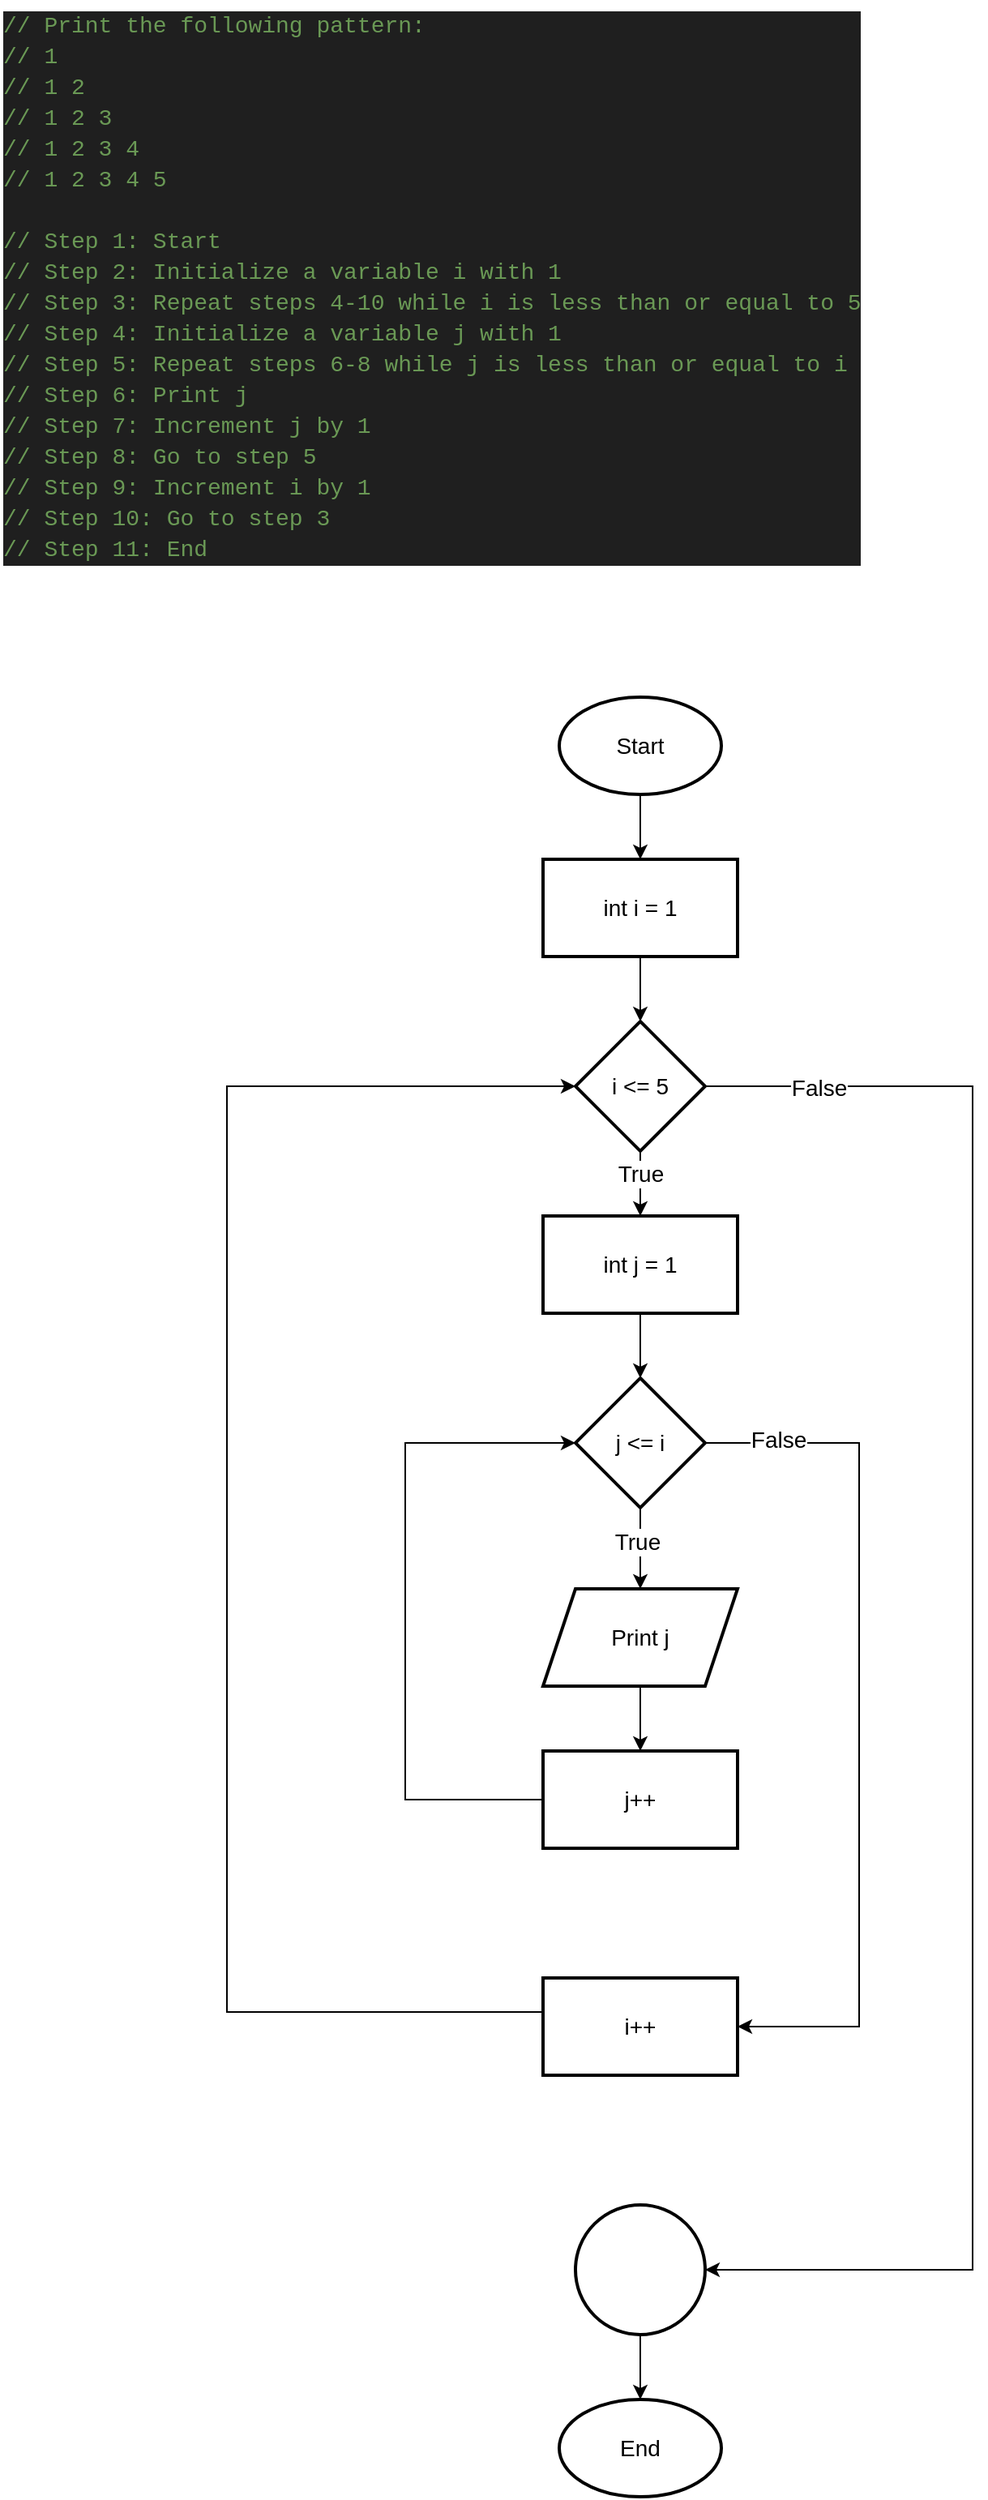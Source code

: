 <mxfile version="26.2.12">
  <diagram id="guuY9mV4yZ4tVXSTZcGp" name="Page-1">
    <mxGraphModel dx="1044" dy="562" grid="1" gridSize="10" guides="1" tooltips="1" connect="1" arrows="1" fold="1" page="1" pageScale="1" pageWidth="850" pageHeight="1100" math="0" shadow="0">
      <root>
        <mxCell id="0" />
        <mxCell id="1" parent="0" />
        <mxCell id="c-jRlzpeT4BgGb8o87W5-2" value="" style="edgeStyle=orthogonalEdgeStyle;rounded=0;orthogonalLoop=1;jettySize=auto;html=1;fontSize=14;" edge="1" parent="1" source="c-jRlzpeT4BgGb8o87W5-3" target="c-jRlzpeT4BgGb8o87W5-6">
          <mxGeometry relative="1" as="geometry" />
        </mxCell>
        <mxCell id="c-jRlzpeT4BgGb8o87W5-3" value="Start" style="strokeWidth=2;html=1;shape=mxgraph.flowchart.start_1;whiteSpace=wrap;fontSize=14;" vertex="1" parent="1">
          <mxGeometry x="385" y="460" width="100" height="60" as="geometry" />
        </mxCell>
        <mxCell id="c-jRlzpeT4BgGb8o87W5-4" value="End" style="strokeWidth=2;html=1;shape=mxgraph.flowchart.start_1;whiteSpace=wrap;fontSize=14;" vertex="1" parent="1">
          <mxGeometry x="385" y="1510" width="100" height="60" as="geometry" />
        </mxCell>
        <mxCell id="c-jRlzpeT4BgGb8o87W5-5" value="" style="edgeStyle=orthogonalEdgeStyle;rounded=0;orthogonalLoop=1;jettySize=auto;html=1;fontSize=14;" edge="1" parent="1" source="c-jRlzpeT4BgGb8o87W5-6" target="c-jRlzpeT4BgGb8o87W5-11">
          <mxGeometry relative="1" as="geometry" />
        </mxCell>
        <mxCell id="c-jRlzpeT4BgGb8o87W5-6" value="int i = 1" style="whiteSpace=wrap;html=1;strokeWidth=2;fontSize=14;" vertex="1" parent="1">
          <mxGeometry x="375" y="560" width="120" height="60" as="geometry" />
        </mxCell>
        <mxCell id="c-jRlzpeT4BgGb8o87W5-7" value="" style="edgeStyle=orthogonalEdgeStyle;rounded=0;orthogonalLoop=1;jettySize=auto;html=1;fontSize=14;" edge="1" parent="1" source="c-jRlzpeT4BgGb8o87W5-11" target="c-jRlzpeT4BgGb8o87W5-13">
          <mxGeometry relative="1" as="geometry" />
        </mxCell>
        <mxCell id="c-jRlzpeT4BgGb8o87W5-8" value="True" style="edgeLabel;html=1;align=center;verticalAlign=middle;resizable=0;points=[];fontSize=14;" vertex="1" connectable="0" parent="c-jRlzpeT4BgGb8o87W5-7">
          <mxGeometry x="-0.29" relative="1" as="geometry">
            <mxPoint as="offset" />
          </mxGeometry>
        </mxCell>
        <mxCell id="c-jRlzpeT4BgGb8o87W5-9" value="" style="edgeStyle=orthogonalEdgeStyle;rounded=0;orthogonalLoop=1;jettySize=auto;html=1;fontSize=14;" edge="1" parent="1" source="c-jRlzpeT4BgGb8o87W5-11" target="c-jRlzpeT4BgGb8o87W5-26">
          <mxGeometry relative="1" as="geometry">
            <Array as="points">
              <mxPoint x="640" y="700" />
              <mxPoint x="640" y="1430" />
            </Array>
          </mxGeometry>
        </mxCell>
        <mxCell id="c-jRlzpeT4BgGb8o87W5-10" value="False" style="edgeLabel;html=1;align=center;verticalAlign=middle;resizable=0;points=[];fontSize=14;" vertex="1" connectable="0" parent="c-jRlzpeT4BgGb8o87W5-9">
          <mxGeometry x="-0.869" y="-1" relative="1" as="geometry">
            <mxPoint as="offset" />
          </mxGeometry>
        </mxCell>
        <mxCell id="c-jRlzpeT4BgGb8o87W5-11" value="i &amp;lt;= 5" style="rhombus;whiteSpace=wrap;html=1;strokeWidth=2;fontSize=14;" vertex="1" parent="1">
          <mxGeometry x="395" y="660" width="80" height="80" as="geometry" />
        </mxCell>
        <mxCell id="c-jRlzpeT4BgGb8o87W5-12" value="" style="edgeStyle=orthogonalEdgeStyle;rounded=0;orthogonalLoop=1;jettySize=auto;html=1;fontSize=14;" edge="1" parent="1" source="c-jRlzpeT4BgGb8o87W5-13" target="c-jRlzpeT4BgGb8o87W5-18">
          <mxGeometry relative="1" as="geometry" />
        </mxCell>
        <mxCell id="c-jRlzpeT4BgGb8o87W5-13" value="int j = 1" style="whiteSpace=wrap;html=1;strokeWidth=2;fontSize=14;" vertex="1" parent="1">
          <mxGeometry x="375" y="780" width="120" height="60" as="geometry" />
        </mxCell>
        <mxCell id="c-jRlzpeT4BgGb8o87W5-14" value="" style="edgeStyle=orthogonalEdgeStyle;rounded=0;orthogonalLoop=1;jettySize=auto;html=1;fontSize=14;" edge="1" parent="1" source="c-jRlzpeT4BgGb8o87W5-18" target="c-jRlzpeT4BgGb8o87W5-20">
          <mxGeometry relative="1" as="geometry" />
        </mxCell>
        <mxCell id="c-jRlzpeT4BgGb8o87W5-15" value="True" style="edgeLabel;html=1;align=center;verticalAlign=middle;resizable=0;points=[];fontSize=14;" vertex="1" connectable="0" parent="c-jRlzpeT4BgGb8o87W5-14">
          <mxGeometry x="-0.152" y="-2" relative="1" as="geometry">
            <mxPoint as="offset" />
          </mxGeometry>
        </mxCell>
        <mxCell id="c-jRlzpeT4BgGb8o87W5-16" value="" style="edgeStyle=orthogonalEdgeStyle;rounded=0;orthogonalLoop=1;jettySize=auto;html=1;fontSize=14;" edge="1" parent="1" source="c-jRlzpeT4BgGb8o87W5-18" target="c-jRlzpeT4BgGb8o87W5-24">
          <mxGeometry relative="1" as="geometry">
            <Array as="points">
              <mxPoint x="570" y="920" />
              <mxPoint x="570" y="1280" />
            </Array>
          </mxGeometry>
        </mxCell>
        <mxCell id="c-jRlzpeT4BgGb8o87W5-17" value="False" style="edgeLabel;html=1;align=center;verticalAlign=middle;resizable=0;points=[];fontSize=14;" vertex="1" connectable="0" parent="c-jRlzpeT4BgGb8o87W5-16">
          <mxGeometry x="-0.833" y="2" relative="1" as="geometry">
            <mxPoint as="offset" />
          </mxGeometry>
        </mxCell>
        <mxCell id="c-jRlzpeT4BgGb8o87W5-18" value="j &amp;lt;= i" style="rhombus;whiteSpace=wrap;html=1;strokeWidth=2;fontSize=14;" vertex="1" parent="1">
          <mxGeometry x="395" y="880" width="80" height="80" as="geometry" />
        </mxCell>
        <mxCell id="c-jRlzpeT4BgGb8o87W5-19" value="" style="edgeStyle=orthogonalEdgeStyle;rounded=0;orthogonalLoop=1;jettySize=auto;html=1;fontSize=14;" edge="1" parent="1" source="c-jRlzpeT4BgGb8o87W5-20" target="c-jRlzpeT4BgGb8o87W5-22">
          <mxGeometry relative="1" as="geometry" />
        </mxCell>
        <mxCell id="c-jRlzpeT4BgGb8o87W5-20" value="Print j" style="shape=parallelogram;perimeter=parallelogramPerimeter;whiteSpace=wrap;html=1;fixedSize=1;strokeWidth=2;fontSize=14;" vertex="1" parent="1">
          <mxGeometry x="375" y="1010" width="120" height="60" as="geometry" />
        </mxCell>
        <mxCell id="c-jRlzpeT4BgGb8o87W5-21" value="" style="edgeStyle=orthogonalEdgeStyle;rounded=0;orthogonalLoop=1;jettySize=auto;html=1;fontSize=14;entryX=0;entryY=0.5;entryDx=0;entryDy=0;" edge="1" parent="1" target="c-jRlzpeT4BgGb8o87W5-18">
          <mxGeometry relative="1" as="geometry">
            <mxPoint x="415" y="1140" as="sourcePoint" />
            <mxPoint x="390" y="920" as="targetPoint" />
            <Array as="points">
              <mxPoint x="290" y="1140" />
              <mxPoint x="290" y="920" />
            </Array>
          </mxGeometry>
        </mxCell>
        <mxCell id="c-jRlzpeT4BgGb8o87W5-22" value="j++" style="whiteSpace=wrap;html=1;strokeWidth=2;fontSize=14;" vertex="1" parent="1">
          <mxGeometry x="375" y="1110" width="120" height="60" as="geometry" />
        </mxCell>
        <mxCell id="c-jRlzpeT4BgGb8o87W5-23" value="" style="edgeStyle=orthogonalEdgeStyle;rounded=0;orthogonalLoop=1;jettySize=auto;html=1;fontSize=14;" edge="1" parent="1" target="c-jRlzpeT4BgGb8o87W5-11">
          <mxGeometry relative="1" as="geometry">
            <mxPoint x="375" y="1270" as="sourcePoint" />
            <mxPoint x="390" y="700" as="targetPoint" />
            <Array as="points">
              <mxPoint x="375" y="1271" />
              <mxPoint x="180" y="1271" />
              <mxPoint x="180" y="700" />
            </Array>
          </mxGeometry>
        </mxCell>
        <mxCell id="c-jRlzpeT4BgGb8o87W5-24" value="i++" style="whiteSpace=wrap;html=1;strokeWidth=2;fontSize=14;" vertex="1" parent="1">
          <mxGeometry x="375" y="1250" width="120" height="60" as="geometry" />
        </mxCell>
        <mxCell id="c-jRlzpeT4BgGb8o87W5-25" value="" style="edgeStyle=orthogonalEdgeStyle;rounded=0;orthogonalLoop=1;jettySize=auto;html=1;fontSize=14;" edge="1" parent="1" source="c-jRlzpeT4BgGb8o87W5-26" target="c-jRlzpeT4BgGb8o87W5-4">
          <mxGeometry relative="1" as="geometry" />
        </mxCell>
        <mxCell id="c-jRlzpeT4BgGb8o87W5-26" value="" style="ellipse;whiteSpace=wrap;html=1;strokeWidth=2;fontSize=14;" vertex="1" parent="1">
          <mxGeometry x="395" y="1390" width="80" height="80" as="geometry" />
        </mxCell>
        <mxCell id="c-jRlzpeT4BgGb8o87W5-27" value="&lt;div style=&quot;color: #cccccc;background-color: #1f1f1f;font-family: Consolas, &#39;Courier New&#39;, monospace;font-weight: normal;font-size: 14px;line-height: 19px;white-space: pre;&quot;&gt;&lt;div&gt;&lt;span style=&quot;color: #6a9955;&quot;&gt;// Print the following pattern:&lt;/span&gt;&lt;/div&gt;&lt;div&gt;&lt;span style=&quot;color: #6a9955;&quot;&gt;// 1 &lt;/span&gt;&lt;/div&gt;&lt;div&gt;&lt;span style=&quot;color: #6a9955;&quot;&gt;// 1 2 &lt;/span&gt;&lt;/div&gt;&lt;div&gt;&lt;span style=&quot;color: #6a9955;&quot;&gt;// 1 2 3 &lt;/span&gt;&lt;/div&gt;&lt;div&gt;&lt;span style=&quot;color: #6a9955;&quot;&gt;// 1 2 3 4 &lt;/span&gt;&lt;/div&gt;&lt;div&gt;&lt;span style=&quot;color: #6a9955;&quot;&gt;// 1 2 3 4 5&lt;/span&gt;&lt;/div&gt;&lt;br&gt;&lt;div&gt;&lt;span style=&quot;color: #6a9955;&quot;&gt;// Step 1: Start&lt;/span&gt;&lt;/div&gt;&lt;div&gt;&lt;span style=&quot;color: #6a9955;&quot;&gt;// Step 2: Initialize a variable i with 1&lt;/span&gt;&lt;/div&gt;&lt;div&gt;&lt;span style=&quot;color: #6a9955;&quot;&gt;// Step 3: Repeat steps 4-10 while i is less than or equal to 5&lt;/span&gt;&lt;/div&gt;&lt;div&gt;&lt;span style=&quot;color: #6a9955;&quot;&gt;// Step 4: Initialize a variable j with 1&lt;/span&gt;&lt;/div&gt;&lt;div&gt;&lt;span style=&quot;color: #6a9955;&quot;&gt;// Step 5: Repeat steps 6-8 while j is less than or equal to i&lt;/span&gt;&lt;/div&gt;&lt;div&gt;&lt;span style=&quot;color: #6a9955;&quot;&gt;// Step 6: Print j&lt;/span&gt;&lt;/div&gt;&lt;div&gt;&lt;span style=&quot;color: #6a9955;&quot;&gt;// Step 7: Increment j by 1&lt;/span&gt;&lt;/div&gt;&lt;div&gt;&lt;span style=&quot;color: #6a9955;&quot;&gt;// Step 8: Go to step 5&lt;/span&gt;&lt;/div&gt;&lt;div&gt;&lt;span style=&quot;color: #6a9955;&quot;&gt;// Step 9: Increment i by 1&lt;/span&gt;&lt;/div&gt;&lt;div&gt;&lt;span style=&quot;color: #6a9955;&quot;&gt;// Step 10: Go to step 3&lt;/span&gt;&lt;/div&gt;&lt;div&gt;&lt;span style=&quot;color: #6a9955;&quot;&gt;// Step 11: End&lt;/span&gt;&lt;/div&gt;&lt;/div&gt;" style="text;whiteSpace=wrap;html=1;" vertex="1" parent="1">
          <mxGeometry x="40" y="30" width="520" height="370" as="geometry" />
        </mxCell>
      </root>
    </mxGraphModel>
  </diagram>
</mxfile>
